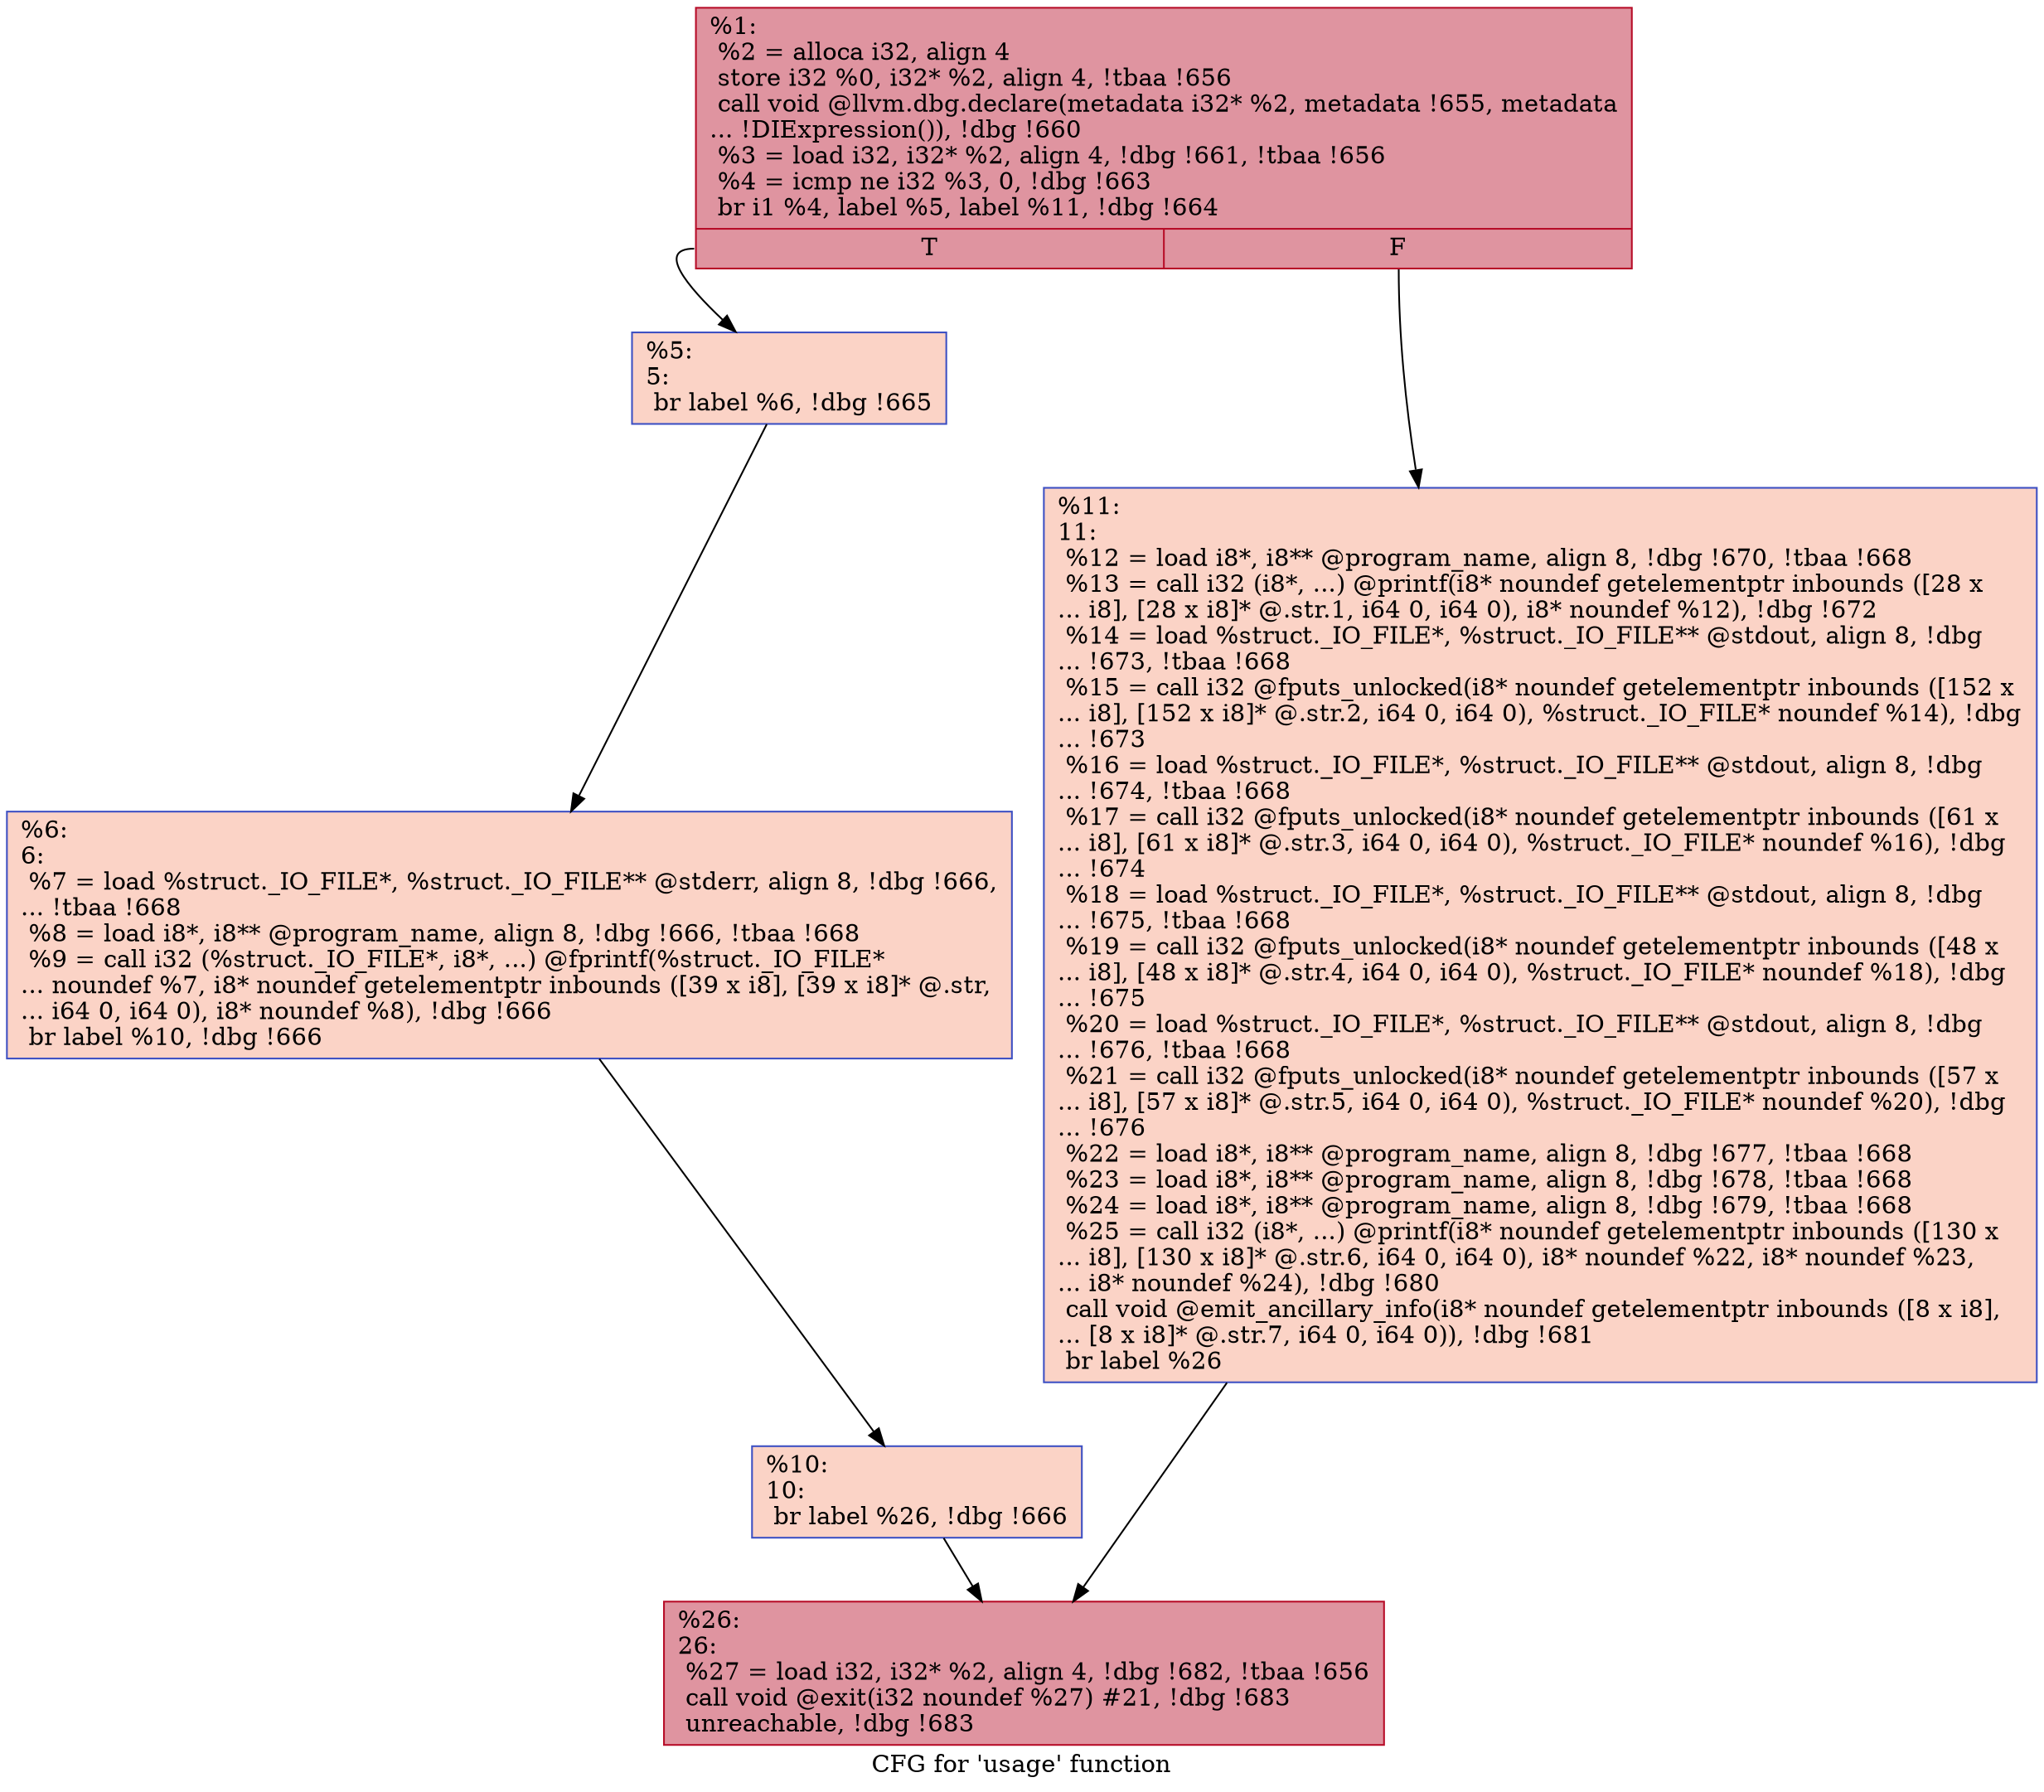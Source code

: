 digraph "CFG for 'usage' function" {
	label="CFG for 'usage' function";

	Node0x5d7170 [shape=record,color="#b70d28ff", style=filled, fillcolor="#b70d2870",label="{%1:\l  %2 = alloca i32, align 4\l  store i32 %0, i32* %2, align 4, !tbaa !656\l  call void @llvm.dbg.declare(metadata i32* %2, metadata !655, metadata\l... !DIExpression()), !dbg !660\l  %3 = load i32, i32* %2, align 4, !dbg !661, !tbaa !656\l  %4 = icmp ne i32 %3, 0, !dbg !663\l  br i1 %4, label %5, label %11, !dbg !664\l|{<s0>T|<s1>F}}"];
	Node0x5d7170:s0 -> Node0x61f0e0;
	Node0x5d7170:s1 -> Node0x61f1d0;
	Node0x61f0e0 [shape=record,color="#3d50c3ff", style=filled, fillcolor="#f59c7d70",label="{%5:\l5:                                                \l  br label %6, !dbg !665\l}"];
	Node0x61f0e0 -> Node0x61f130;
	Node0x61f130 [shape=record,color="#3d50c3ff", style=filled, fillcolor="#f59c7d70",label="{%6:\l6:                                                \l  %7 = load %struct._IO_FILE*, %struct._IO_FILE** @stderr, align 8, !dbg !666,\l... !tbaa !668\l  %8 = load i8*, i8** @program_name, align 8, !dbg !666, !tbaa !668\l  %9 = call i32 (%struct._IO_FILE*, i8*, ...) @fprintf(%struct._IO_FILE*\l... noundef %7, i8* noundef getelementptr inbounds ([39 x i8], [39 x i8]* @.str,\l... i64 0, i64 0), i8* noundef %8), !dbg !666\l  br label %10, !dbg !666\l}"];
	Node0x61f130 -> Node0x61f180;
	Node0x61f180 [shape=record,color="#3d50c3ff", style=filled, fillcolor="#f59c7d70",label="{%10:\l10:                                               \l  br label %26, !dbg !666\l}"];
	Node0x61f180 -> Node0x61f220;
	Node0x61f1d0 [shape=record,color="#3d50c3ff", style=filled, fillcolor="#f59c7d70",label="{%11:\l11:                                               \l  %12 = load i8*, i8** @program_name, align 8, !dbg !670, !tbaa !668\l  %13 = call i32 (i8*, ...) @printf(i8* noundef getelementptr inbounds ([28 x\l... i8], [28 x i8]* @.str.1, i64 0, i64 0), i8* noundef %12), !dbg !672\l  %14 = load %struct._IO_FILE*, %struct._IO_FILE** @stdout, align 8, !dbg\l... !673, !tbaa !668\l  %15 = call i32 @fputs_unlocked(i8* noundef getelementptr inbounds ([152 x\l... i8], [152 x i8]* @.str.2, i64 0, i64 0), %struct._IO_FILE* noundef %14), !dbg\l... !673\l  %16 = load %struct._IO_FILE*, %struct._IO_FILE** @stdout, align 8, !dbg\l... !674, !tbaa !668\l  %17 = call i32 @fputs_unlocked(i8* noundef getelementptr inbounds ([61 x\l... i8], [61 x i8]* @.str.3, i64 0, i64 0), %struct._IO_FILE* noundef %16), !dbg\l... !674\l  %18 = load %struct._IO_FILE*, %struct._IO_FILE** @stdout, align 8, !dbg\l... !675, !tbaa !668\l  %19 = call i32 @fputs_unlocked(i8* noundef getelementptr inbounds ([48 x\l... i8], [48 x i8]* @.str.4, i64 0, i64 0), %struct._IO_FILE* noundef %18), !dbg\l... !675\l  %20 = load %struct._IO_FILE*, %struct._IO_FILE** @stdout, align 8, !dbg\l... !676, !tbaa !668\l  %21 = call i32 @fputs_unlocked(i8* noundef getelementptr inbounds ([57 x\l... i8], [57 x i8]* @.str.5, i64 0, i64 0), %struct._IO_FILE* noundef %20), !dbg\l... !676\l  %22 = load i8*, i8** @program_name, align 8, !dbg !677, !tbaa !668\l  %23 = load i8*, i8** @program_name, align 8, !dbg !678, !tbaa !668\l  %24 = load i8*, i8** @program_name, align 8, !dbg !679, !tbaa !668\l  %25 = call i32 (i8*, ...) @printf(i8* noundef getelementptr inbounds ([130 x\l... i8], [130 x i8]* @.str.6, i64 0, i64 0), i8* noundef %22, i8* noundef %23,\l... i8* noundef %24), !dbg !680\l  call void @emit_ancillary_info(i8* noundef getelementptr inbounds ([8 x i8],\l... [8 x i8]* @.str.7, i64 0, i64 0)), !dbg !681\l  br label %26\l}"];
	Node0x61f1d0 -> Node0x61f220;
	Node0x61f220 [shape=record,color="#b70d28ff", style=filled, fillcolor="#b70d2870",label="{%26:\l26:                                               \l  %27 = load i32, i32* %2, align 4, !dbg !682, !tbaa !656\l  call void @exit(i32 noundef %27) #21, !dbg !683\l  unreachable, !dbg !683\l}"];
}
